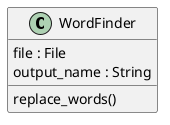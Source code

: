 @startuml
'https://plantuml.com/sequence-diagram

class WordFinder{
  file : File
  output_name : String
  replace_words()
}

@enduml